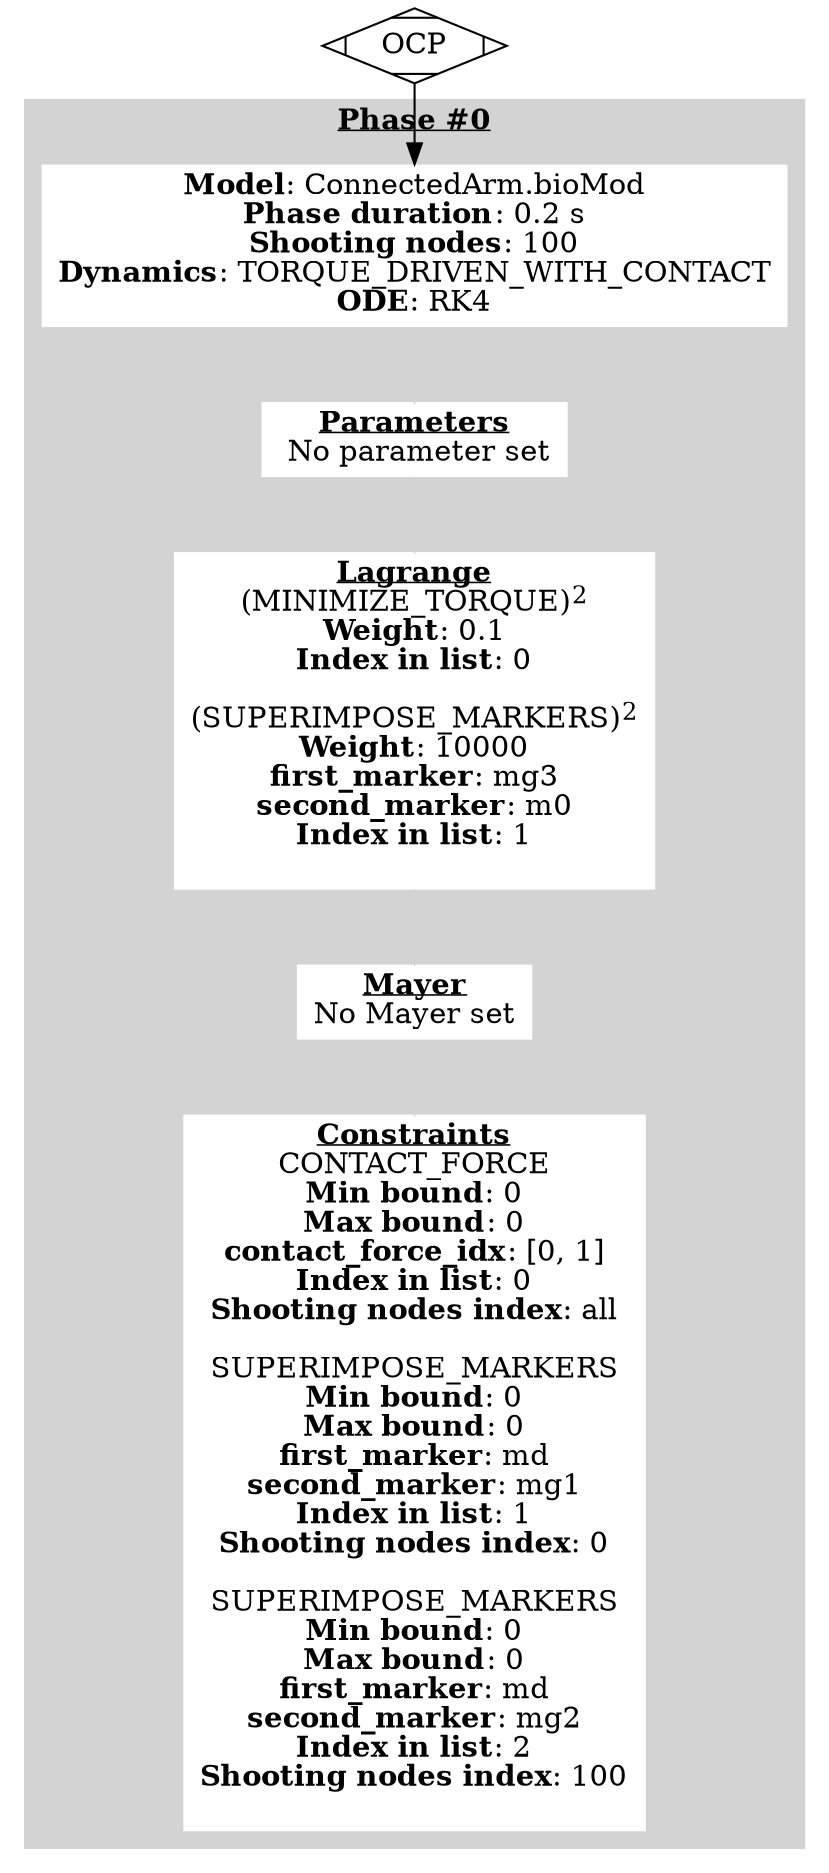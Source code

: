 digraph ocp_graph {
	node [shape=plaintext]
	OCP [shape=Mdiamond]
	subgraph cluster_0 {
		node [color=white style=filled]
		color=lightgrey style=filled
		label=<<u><b>Phase #0</b></u>>
		nlp_node_0 [label=<<b>Model</b>: ConnectedArm.bioMod<br/><b>Phase duration</b>: 0.2 s<br/><b>Shooting nodes</b>: 100<br/><b>Dynamics</b>: TORQUE_DRIVEN_WITH_CONTACT<br/><b>ODE</b>: RK4>]
		param_00 [label=<<u><b>Parameters</b></u><br/> No parameter set>]
		lagrange_0 [label=<<u><b>Lagrange</b></u><br/>(MINIMIZE_TORQUE)<sup>2</sup><br/><b>Weight</b>: 0.1<br/><b>Index in list</b>: 0<br/><br/>(SUPERIMPOSE_MARKERS)<sup>2</sup><br/><b>Weight</b>: 10000<br/><b>first_marker</b>: mg3<br/><b>second_marker</b>: m0<br/><b>Index in list</b>: 1<br/><br/>>]
		mayer_node_0 [label=<<u><b>Mayer</b></u><br/>No Mayer set>]
		constraints_node_0 [label=<<u><b>Constraints</b></u><br/>CONTACT_FORCE<br/><b>Min bound</b>: 0<br/><b>Max bound</b>: 0<br/><b>contact_force_idx</b>: [0, 1]<br/><b>Index in list</b>: 0<br/><b>Shooting nodes index</b>: all<br/><br/>SUPERIMPOSE_MARKERS<br/><b>Min bound</b>: 0<br/><b>Max bound</b>: 0<br/><b>first_marker</b>: md<br/><b>second_marker</b>: mg1<br/><b>Index in list</b>: 1<br/><b>Shooting nodes index</b>: 0<br/><br/>SUPERIMPOSE_MARKERS<br/><b>Min bound</b>: 0<br/><b>Max bound</b>: 0<br/><b>first_marker</b>: md<br/><b>second_marker</b>: mg2<br/><b>Index in list</b>: 2<br/><b>Shooting nodes index</b>: 100<br/><br/>>]
	}
	OCP -> nlp_node_0
	nlp_node_0 -> param_00 [color=lightgrey]
	param_00 -> lagrange_0 [color=lightgrey]
	lagrange_0 -> mayer_node_0 [color=lightgrey]
	mayer_node_0 -> constraints_node_0 [color=lightgrey]
	subgraph cluster_phase_transitions {
		node [color=grey style=filled]
		color=invis style=""
		label=<<u><b>Phase transitions</b></u>>
	}
}

